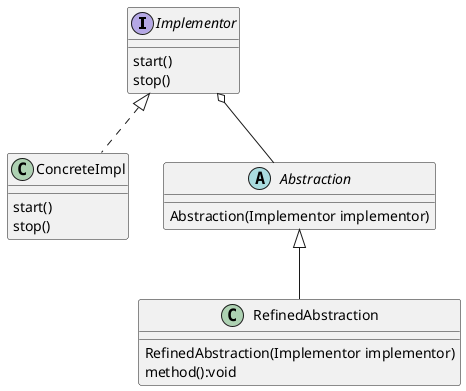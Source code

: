 @startuml

Implementor <|.. ConcreteImpl
Abstraction <|-- RefinedAbstraction
Implementor o-- Abstraction

interface Implementor{
   start()
    stop()
}

abstract class Abstraction {
    Abstraction(Implementor implementor)
}

class ConcreteImpl{
    start()
    stop()
}

class RefinedAbstraction{
     RefinedAbstraction(Implementor implementor)
     method():void
}
@enduml